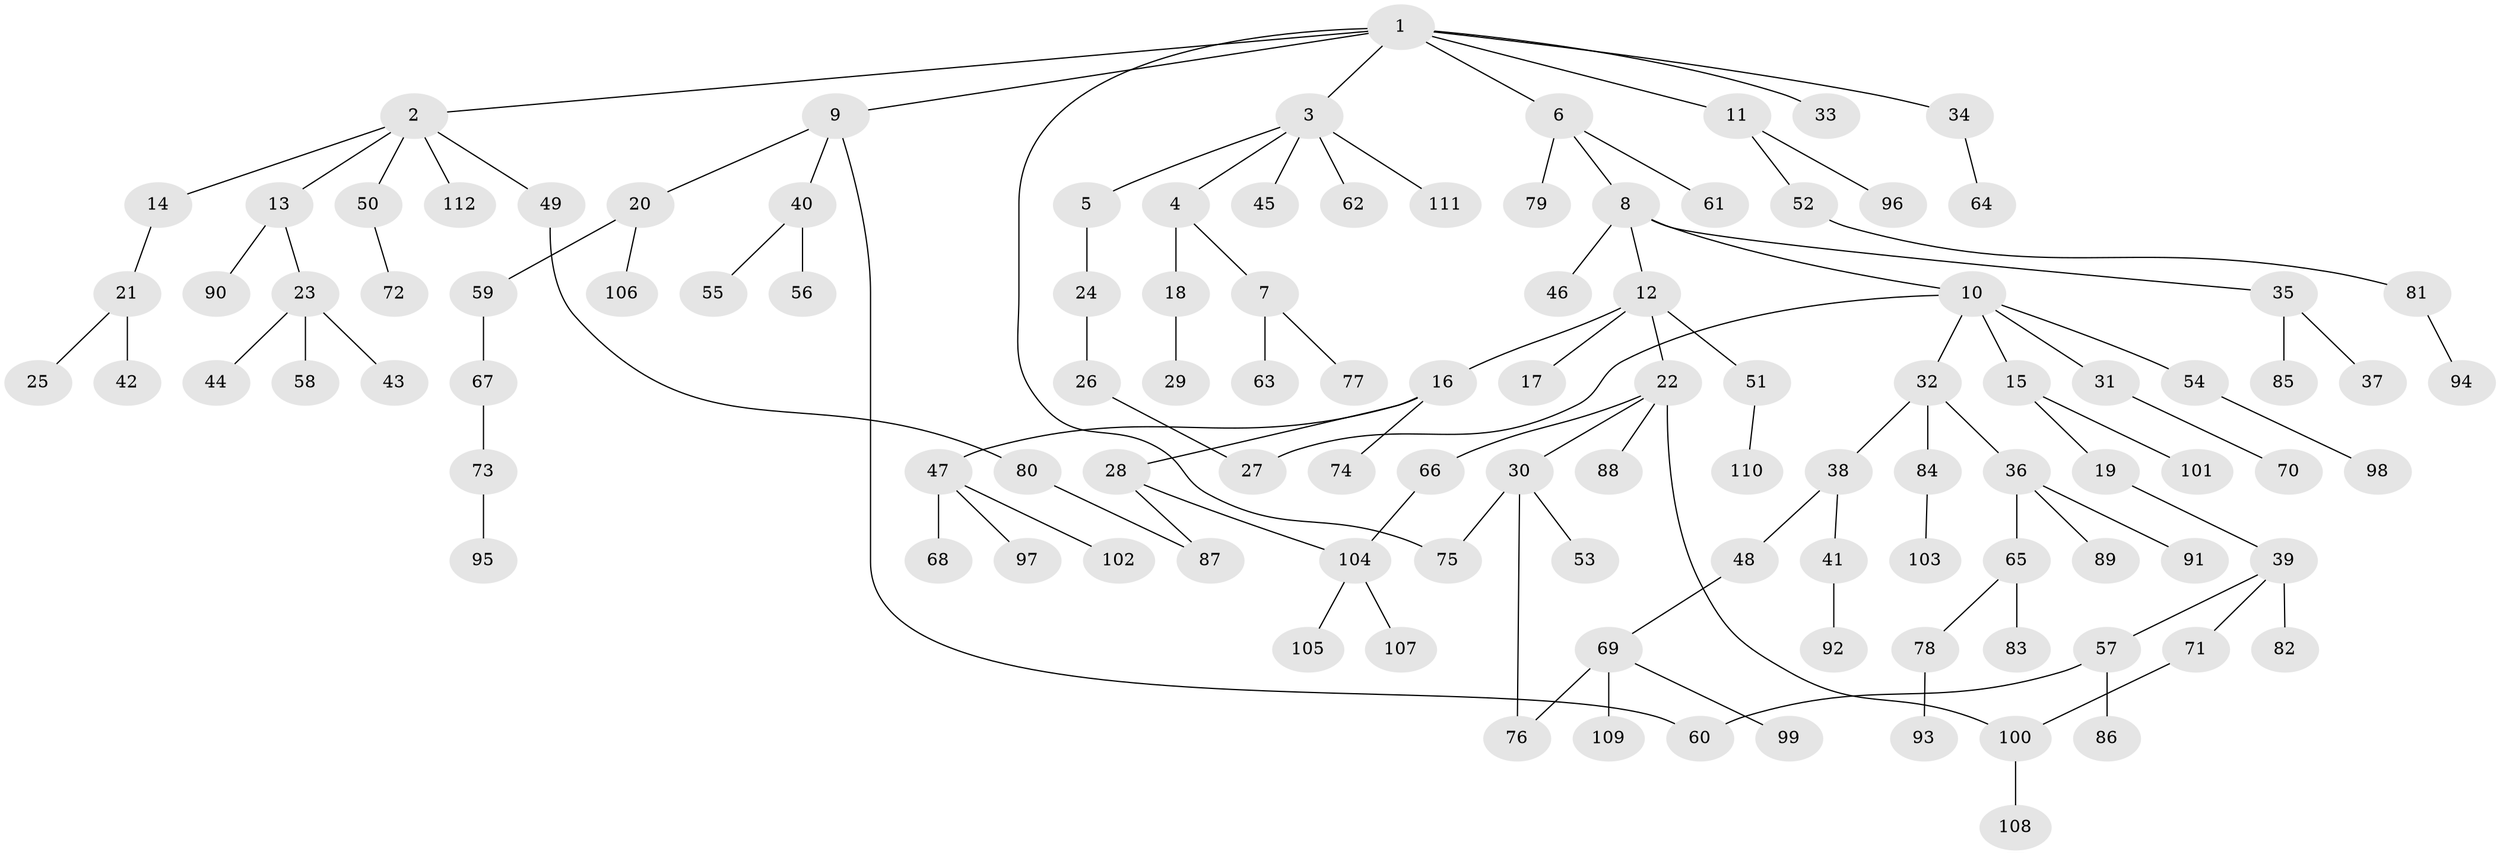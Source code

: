 // Generated by graph-tools (version 1.1) at 2025/25/03/09/25 03:25:30]
// undirected, 112 vertices, 118 edges
graph export_dot {
graph [start="1"]
  node [color=gray90,style=filled];
  1;
  2;
  3;
  4;
  5;
  6;
  7;
  8;
  9;
  10;
  11;
  12;
  13;
  14;
  15;
  16;
  17;
  18;
  19;
  20;
  21;
  22;
  23;
  24;
  25;
  26;
  27;
  28;
  29;
  30;
  31;
  32;
  33;
  34;
  35;
  36;
  37;
  38;
  39;
  40;
  41;
  42;
  43;
  44;
  45;
  46;
  47;
  48;
  49;
  50;
  51;
  52;
  53;
  54;
  55;
  56;
  57;
  58;
  59;
  60;
  61;
  62;
  63;
  64;
  65;
  66;
  67;
  68;
  69;
  70;
  71;
  72;
  73;
  74;
  75;
  76;
  77;
  78;
  79;
  80;
  81;
  82;
  83;
  84;
  85;
  86;
  87;
  88;
  89;
  90;
  91;
  92;
  93;
  94;
  95;
  96;
  97;
  98;
  99;
  100;
  101;
  102;
  103;
  104;
  105;
  106;
  107;
  108;
  109;
  110;
  111;
  112;
  1 -- 2;
  1 -- 3;
  1 -- 6;
  1 -- 9;
  1 -- 11;
  1 -- 33;
  1 -- 34;
  1 -- 75;
  2 -- 13;
  2 -- 14;
  2 -- 49;
  2 -- 50;
  2 -- 112;
  3 -- 4;
  3 -- 5;
  3 -- 45;
  3 -- 62;
  3 -- 111;
  4 -- 7;
  4 -- 18;
  5 -- 24;
  6 -- 8;
  6 -- 61;
  6 -- 79;
  7 -- 63;
  7 -- 77;
  8 -- 10;
  8 -- 12;
  8 -- 35;
  8 -- 46;
  9 -- 20;
  9 -- 40;
  9 -- 60;
  10 -- 15;
  10 -- 31;
  10 -- 32;
  10 -- 54;
  10 -- 27;
  11 -- 52;
  11 -- 96;
  12 -- 16;
  12 -- 17;
  12 -- 22;
  12 -- 51;
  13 -- 23;
  13 -- 90;
  14 -- 21;
  15 -- 19;
  15 -- 101;
  16 -- 28;
  16 -- 47;
  16 -- 74;
  18 -- 29;
  19 -- 39;
  20 -- 59;
  20 -- 106;
  21 -- 25;
  21 -- 42;
  22 -- 30;
  22 -- 66;
  22 -- 88;
  22 -- 100;
  23 -- 43;
  23 -- 44;
  23 -- 58;
  24 -- 26;
  26 -- 27;
  28 -- 87;
  28 -- 104;
  30 -- 53;
  30 -- 75;
  30 -- 76;
  31 -- 70;
  32 -- 36;
  32 -- 38;
  32 -- 84;
  34 -- 64;
  35 -- 37;
  35 -- 85;
  36 -- 65;
  36 -- 89;
  36 -- 91;
  38 -- 41;
  38 -- 48;
  39 -- 57;
  39 -- 71;
  39 -- 82;
  40 -- 55;
  40 -- 56;
  41 -- 92;
  47 -- 68;
  47 -- 97;
  47 -- 102;
  48 -- 69;
  49 -- 80;
  50 -- 72;
  51 -- 110;
  52 -- 81;
  54 -- 98;
  57 -- 86;
  57 -- 60;
  59 -- 67;
  65 -- 78;
  65 -- 83;
  66 -- 104;
  67 -- 73;
  69 -- 99;
  69 -- 109;
  69 -- 76;
  71 -- 100;
  73 -- 95;
  78 -- 93;
  80 -- 87;
  81 -- 94;
  84 -- 103;
  100 -- 108;
  104 -- 105;
  104 -- 107;
}
